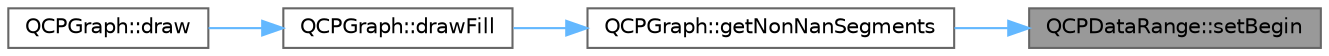 digraph "QCPDataRange::setBegin"
{
 // LATEX_PDF_SIZE
  bgcolor="transparent";
  edge [fontname=Helvetica,fontsize=10,labelfontname=Helvetica,labelfontsize=10];
  node [fontname=Helvetica,fontsize=10,shape=box,height=0.2,width=0.4];
  rankdir="RL";
  Node1 [label="QCPDataRange::setBegin",height=0.2,width=0.4,color="gray40", fillcolor="grey60", style="filled", fontcolor="black",tooltip=" "];
  Node1 -> Node2 [dir="back",color="steelblue1",style="solid"];
  Node2 [label="QCPGraph::getNonNanSegments",height=0.2,width=0.4,color="grey40", fillcolor="white", style="filled",URL="$class_q_c_p_graph.html#a0e0886b9ec7731d8993bbb104465f3b9",tooltip=" "];
  Node2 -> Node3 [dir="back",color="steelblue1",style="solid"];
  Node3 [label="QCPGraph::drawFill",height=0.2,width=0.4,color="grey40", fillcolor="white", style="filled",URL="$class_q_c_p_graph.html#a67c5ea573f604efd8bf121a0b7a380d1",tooltip=" "];
  Node3 -> Node4 [dir="back",color="steelblue1",style="solid"];
  Node4 [label="QCPGraph::draw",height=0.2,width=0.4,color="grey40", fillcolor="white", style="filled",URL="$class_q_c_p_graph.html#a2b0849598f06e834b43ce18cd13bcdc3",tooltip=" "];
}
